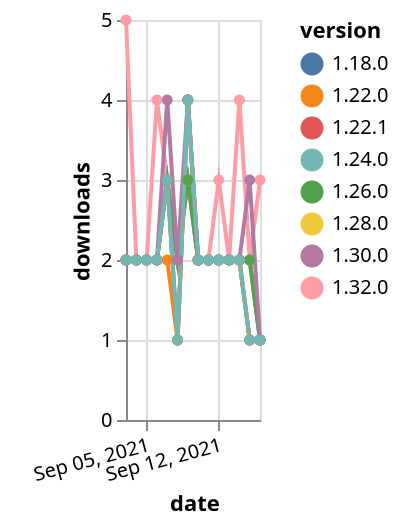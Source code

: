 {"$schema": "https://vega.github.io/schema/vega-lite/v5.json", "description": "A simple bar chart with embedded data.", "data": {"values": [{"date": "2021-09-03", "total": 2330, "delta": 2, "version": "1.18.0"}, {"date": "2021-09-04", "total": 2332, "delta": 2, "version": "1.18.0"}, {"date": "2021-09-05", "total": 2334, "delta": 2, "version": "1.18.0"}, {"date": "2021-09-06", "total": 2336, "delta": 2, "version": "1.18.0"}, {"date": "2021-09-07", "total": 2339, "delta": 3, "version": "1.18.0"}, {"date": "2021-09-08", "total": 2341, "delta": 2, "version": "1.18.0"}, {"date": "2021-09-09", "total": 2344, "delta": 3, "version": "1.18.0"}, {"date": "2021-09-10", "total": 2346, "delta": 2, "version": "1.18.0"}, {"date": "2021-09-11", "total": 2348, "delta": 2, "version": "1.18.0"}, {"date": "2021-09-12", "total": 2350, "delta": 2, "version": "1.18.0"}, {"date": "2021-09-13", "total": 2352, "delta": 2, "version": "1.18.0"}, {"date": "2021-09-14", "total": 2354, "delta": 2, "version": "1.18.0"}, {"date": "2021-09-15", "total": 2356, "delta": 2, "version": "1.18.0"}, {"date": "2021-09-16", "total": 2357, "delta": 1, "version": "1.18.0"}, {"date": "2021-09-03", "total": 241, "delta": 5, "version": "1.32.0"}, {"date": "2021-09-04", "total": 243, "delta": 2, "version": "1.32.0"}, {"date": "2021-09-05", "total": 245, "delta": 2, "version": "1.32.0"}, {"date": "2021-09-06", "total": 249, "delta": 4, "version": "1.32.0"}, {"date": "2021-09-07", "total": 252, "delta": 3, "version": "1.32.0"}, {"date": "2021-09-08", "total": 254, "delta": 2, "version": "1.32.0"}, {"date": "2021-09-09", "total": 257, "delta": 3, "version": "1.32.0"}, {"date": "2021-09-10", "total": 259, "delta": 2, "version": "1.32.0"}, {"date": "2021-09-11", "total": 261, "delta": 2, "version": "1.32.0"}, {"date": "2021-09-12", "total": 264, "delta": 3, "version": "1.32.0"}, {"date": "2021-09-13", "total": 266, "delta": 2, "version": "1.32.0"}, {"date": "2021-09-14", "total": 270, "delta": 4, "version": "1.32.0"}, {"date": "2021-09-15", "total": 272, "delta": 2, "version": "1.32.0"}, {"date": "2021-09-16", "total": 275, "delta": 3, "version": "1.32.0"}, {"date": "2021-09-03", "total": 1886, "delta": 2, "version": "1.22.0"}, {"date": "2021-09-04", "total": 1888, "delta": 2, "version": "1.22.0"}, {"date": "2021-09-05", "total": 1890, "delta": 2, "version": "1.22.0"}, {"date": "2021-09-06", "total": 1892, "delta": 2, "version": "1.22.0"}, {"date": "2021-09-07", "total": 1894, "delta": 2, "version": "1.22.0"}, {"date": "2021-09-08", "total": 1895, "delta": 1, "version": "1.22.0"}, {"date": "2021-09-09", "total": 1899, "delta": 4, "version": "1.22.0"}, {"date": "2021-09-10", "total": 1901, "delta": 2, "version": "1.22.0"}, {"date": "2021-09-11", "total": 1903, "delta": 2, "version": "1.22.0"}, {"date": "2021-09-12", "total": 1905, "delta": 2, "version": "1.22.0"}, {"date": "2021-09-13", "total": 1907, "delta": 2, "version": "1.22.0"}, {"date": "2021-09-14", "total": 1909, "delta": 2, "version": "1.22.0"}, {"date": "2021-09-15", "total": 1910, "delta": 1, "version": "1.22.0"}, {"date": "2021-09-16", "total": 1911, "delta": 1, "version": "1.22.0"}, {"date": "2021-09-03", "total": 1027, "delta": 2, "version": "1.28.0"}, {"date": "2021-09-04", "total": 1029, "delta": 2, "version": "1.28.0"}, {"date": "2021-09-05", "total": 1031, "delta": 2, "version": "1.28.0"}, {"date": "2021-09-06", "total": 1033, "delta": 2, "version": "1.28.0"}, {"date": "2021-09-07", "total": 1036, "delta": 3, "version": "1.28.0"}, {"date": "2021-09-08", "total": 1037, "delta": 1, "version": "1.28.0"}, {"date": "2021-09-09", "total": 1041, "delta": 4, "version": "1.28.0"}, {"date": "2021-09-10", "total": 1043, "delta": 2, "version": "1.28.0"}, {"date": "2021-09-11", "total": 1045, "delta": 2, "version": "1.28.0"}, {"date": "2021-09-12", "total": 1047, "delta": 2, "version": "1.28.0"}, {"date": "2021-09-13", "total": 1049, "delta": 2, "version": "1.28.0"}, {"date": "2021-09-14", "total": 1051, "delta": 2, "version": "1.28.0"}, {"date": "2021-09-15", "total": 1052, "delta": 1, "version": "1.28.0"}, {"date": "2021-09-16", "total": 1053, "delta": 1, "version": "1.28.0"}, {"date": "2021-09-03", "total": 1504, "delta": 2, "version": "1.26.0"}, {"date": "2021-09-04", "total": 1506, "delta": 2, "version": "1.26.0"}, {"date": "2021-09-05", "total": 1508, "delta": 2, "version": "1.26.0"}, {"date": "2021-09-06", "total": 1510, "delta": 2, "version": "1.26.0"}, {"date": "2021-09-07", "total": 1513, "delta": 3, "version": "1.26.0"}, {"date": "2021-09-08", "total": 1515, "delta": 2, "version": "1.26.0"}, {"date": "2021-09-09", "total": 1518, "delta": 3, "version": "1.26.0"}, {"date": "2021-09-10", "total": 1520, "delta": 2, "version": "1.26.0"}, {"date": "2021-09-11", "total": 1522, "delta": 2, "version": "1.26.0"}, {"date": "2021-09-12", "total": 1524, "delta": 2, "version": "1.26.0"}, {"date": "2021-09-13", "total": 1526, "delta": 2, "version": "1.26.0"}, {"date": "2021-09-14", "total": 1528, "delta": 2, "version": "1.26.0"}, {"date": "2021-09-15", "total": 1530, "delta": 2, "version": "1.26.0"}, {"date": "2021-09-16", "total": 1531, "delta": 1, "version": "1.26.0"}, {"date": "2021-09-03", "total": 2061, "delta": 2, "version": "1.22.1"}, {"date": "2021-09-04", "total": 2063, "delta": 2, "version": "1.22.1"}, {"date": "2021-09-05", "total": 2065, "delta": 2, "version": "1.22.1"}, {"date": "2021-09-06", "total": 2067, "delta": 2, "version": "1.22.1"}, {"date": "2021-09-07", "total": 2070, "delta": 3, "version": "1.22.1"}, {"date": "2021-09-08", "total": 2071, "delta": 1, "version": "1.22.1"}, {"date": "2021-09-09", "total": 2075, "delta": 4, "version": "1.22.1"}, {"date": "2021-09-10", "total": 2077, "delta": 2, "version": "1.22.1"}, {"date": "2021-09-11", "total": 2079, "delta": 2, "version": "1.22.1"}, {"date": "2021-09-12", "total": 2081, "delta": 2, "version": "1.22.1"}, {"date": "2021-09-13", "total": 2083, "delta": 2, "version": "1.22.1"}, {"date": "2021-09-14", "total": 2085, "delta": 2, "version": "1.22.1"}, {"date": "2021-09-15", "total": 2086, "delta": 1, "version": "1.22.1"}, {"date": "2021-09-16", "total": 2087, "delta": 1, "version": "1.22.1"}, {"date": "2021-09-03", "total": 744, "delta": 2, "version": "1.30.0"}, {"date": "2021-09-04", "total": 746, "delta": 2, "version": "1.30.0"}, {"date": "2021-09-05", "total": 748, "delta": 2, "version": "1.30.0"}, {"date": "2021-09-06", "total": 750, "delta": 2, "version": "1.30.0"}, {"date": "2021-09-07", "total": 754, "delta": 4, "version": "1.30.0"}, {"date": "2021-09-08", "total": 756, "delta": 2, "version": "1.30.0"}, {"date": "2021-09-09", "total": 760, "delta": 4, "version": "1.30.0"}, {"date": "2021-09-10", "total": 762, "delta": 2, "version": "1.30.0"}, {"date": "2021-09-11", "total": 764, "delta": 2, "version": "1.30.0"}, {"date": "2021-09-12", "total": 766, "delta": 2, "version": "1.30.0"}, {"date": "2021-09-13", "total": 768, "delta": 2, "version": "1.30.0"}, {"date": "2021-09-14", "total": 770, "delta": 2, "version": "1.30.0"}, {"date": "2021-09-15", "total": 773, "delta": 3, "version": "1.30.0"}, {"date": "2021-09-16", "total": 774, "delta": 1, "version": "1.30.0"}, {"date": "2021-09-03", "total": 1645, "delta": 2, "version": "1.24.0"}, {"date": "2021-09-04", "total": 1647, "delta": 2, "version": "1.24.0"}, {"date": "2021-09-05", "total": 1649, "delta": 2, "version": "1.24.0"}, {"date": "2021-09-06", "total": 1651, "delta": 2, "version": "1.24.0"}, {"date": "2021-09-07", "total": 1654, "delta": 3, "version": "1.24.0"}, {"date": "2021-09-08", "total": 1655, "delta": 1, "version": "1.24.0"}, {"date": "2021-09-09", "total": 1659, "delta": 4, "version": "1.24.0"}, {"date": "2021-09-10", "total": 1661, "delta": 2, "version": "1.24.0"}, {"date": "2021-09-11", "total": 1663, "delta": 2, "version": "1.24.0"}, {"date": "2021-09-12", "total": 1665, "delta": 2, "version": "1.24.0"}, {"date": "2021-09-13", "total": 1667, "delta": 2, "version": "1.24.0"}, {"date": "2021-09-14", "total": 1669, "delta": 2, "version": "1.24.0"}, {"date": "2021-09-15", "total": 1670, "delta": 1, "version": "1.24.0"}, {"date": "2021-09-16", "total": 1671, "delta": 1, "version": "1.24.0"}]}, "width": "container", "mark": {"type": "line", "point": {"filled": true}}, "encoding": {"x": {"field": "date", "type": "temporal", "timeUnit": "yearmonthdate", "title": "date", "axis": {"labelAngle": -15}}, "y": {"field": "delta", "type": "quantitative", "title": "downloads"}, "color": {"field": "version", "type": "nominal"}, "tooltip": {"field": "delta"}}}